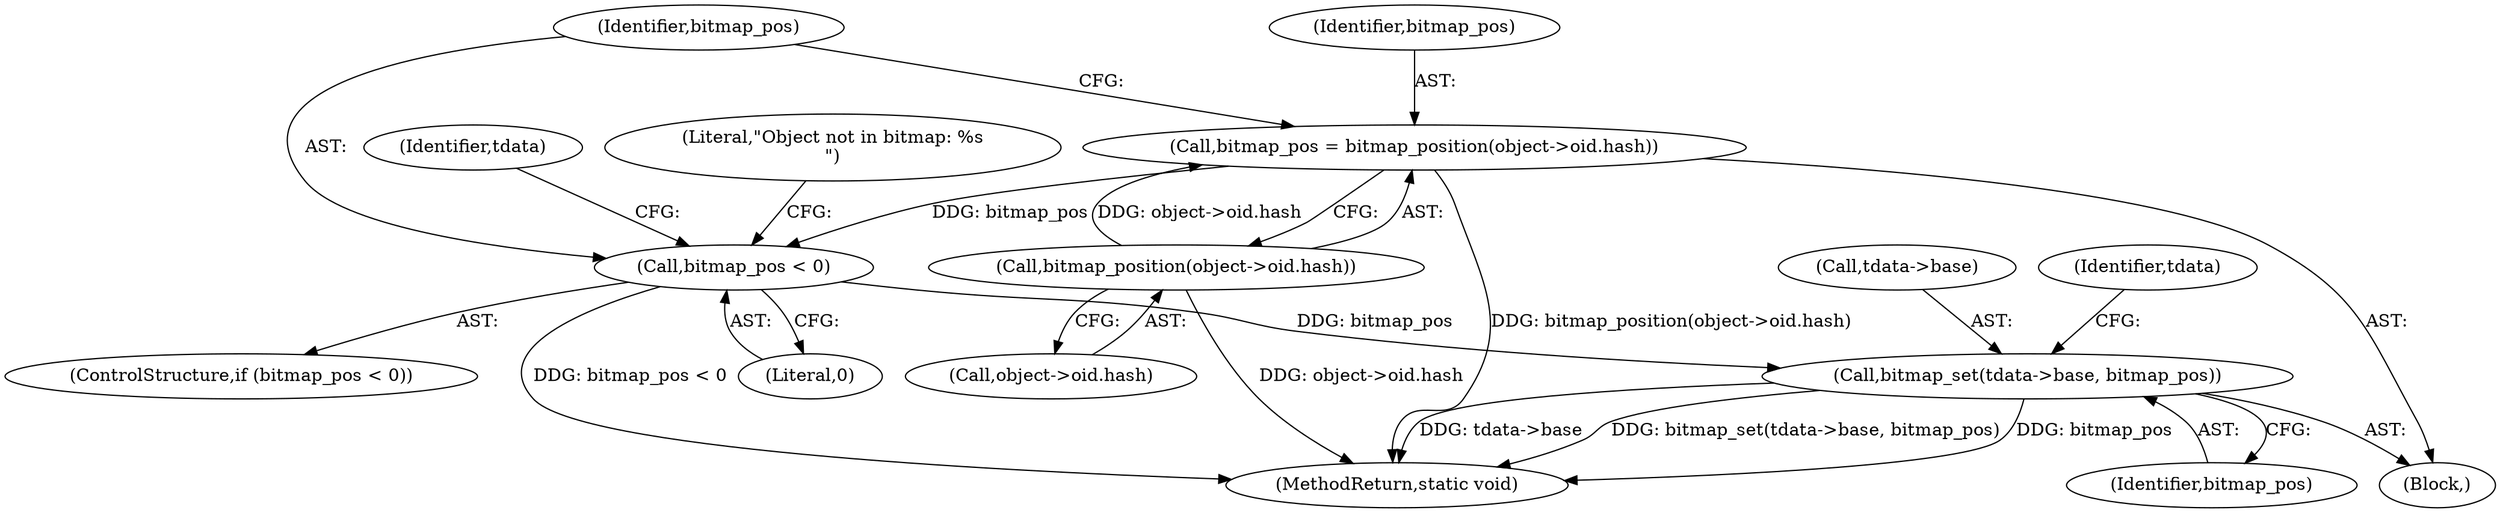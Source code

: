 digraph "0_git_de1e67d0703894cb6ea782e36abb63976ab07e60_8@pointer" {
"1000129" [label="(Call,bitmap_set(tdata->base, bitmap_pos))"];
"1000119" [label="(Call,bitmap_pos < 0)"];
"1000110" [label="(Call,bitmap_pos = bitmap_position(object->oid.hash))"];
"1000112" [label="(Call,bitmap_position(object->oid.hash))"];
"1000110" [label="(Call,bitmap_pos = bitmap_position(object->oid.hash))"];
"1000142" [label="(MethodReturn,static void)"];
"1000131" [label="(Identifier,tdata)"];
"1000118" [label="(ControlStructure,if (bitmap_pos < 0))"];
"1000104" [label="(Block,)"];
"1000113" [label="(Call,object->oid.hash)"];
"1000111" [label="(Identifier,bitmap_pos)"];
"1000129" [label="(Call,bitmap_set(tdata->base, bitmap_pos))"];
"1000121" [label="(Literal,0)"];
"1000119" [label="(Call,bitmap_pos < 0)"];
"1000133" [label="(Identifier,bitmap_pos)"];
"1000112" [label="(Call,bitmap_position(object->oid.hash))"];
"1000123" [label="(Literal,\"Object not in bitmap: %s\n\")"];
"1000130" [label="(Call,tdata->base)"];
"1000136" [label="(Identifier,tdata)"];
"1000120" [label="(Identifier,bitmap_pos)"];
"1000129" -> "1000104"  [label="AST: "];
"1000129" -> "1000133"  [label="CFG: "];
"1000130" -> "1000129"  [label="AST: "];
"1000133" -> "1000129"  [label="AST: "];
"1000136" -> "1000129"  [label="CFG: "];
"1000129" -> "1000142"  [label="DDG: tdata->base"];
"1000129" -> "1000142"  [label="DDG: bitmap_set(tdata->base, bitmap_pos)"];
"1000129" -> "1000142"  [label="DDG: bitmap_pos"];
"1000119" -> "1000129"  [label="DDG: bitmap_pos"];
"1000119" -> "1000118"  [label="AST: "];
"1000119" -> "1000121"  [label="CFG: "];
"1000120" -> "1000119"  [label="AST: "];
"1000121" -> "1000119"  [label="AST: "];
"1000123" -> "1000119"  [label="CFG: "];
"1000131" -> "1000119"  [label="CFG: "];
"1000119" -> "1000142"  [label="DDG: bitmap_pos < 0"];
"1000110" -> "1000119"  [label="DDG: bitmap_pos"];
"1000110" -> "1000104"  [label="AST: "];
"1000110" -> "1000112"  [label="CFG: "];
"1000111" -> "1000110"  [label="AST: "];
"1000112" -> "1000110"  [label="AST: "];
"1000120" -> "1000110"  [label="CFG: "];
"1000110" -> "1000142"  [label="DDG: bitmap_position(object->oid.hash)"];
"1000112" -> "1000110"  [label="DDG: object->oid.hash"];
"1000112" -> "1000113"  [label="CFG: "];
"1000113" -> "1000112"  [label="AST: "];
"1000112" -> "1000142"  [label="DDG: object->oid.hash"];
}
